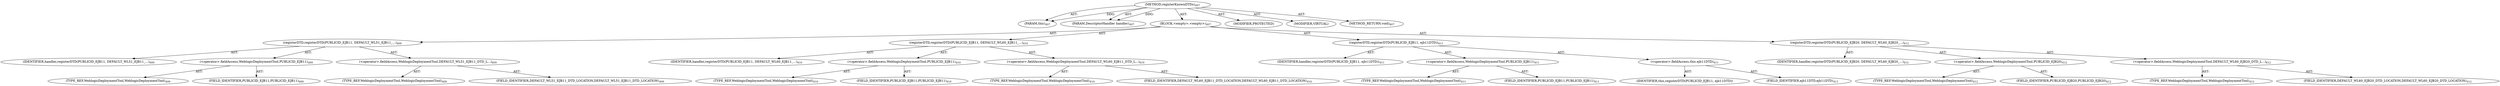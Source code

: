 digraph "registerKnownDTDs" {  
"111669149717" [label = <(METHOD,registerKnownDTDs)<SUB>407</SUB>> ]
"115964117042" [label = <(PARAM,this)<SUB>407</SUB>> ]
"115964117043" [label = <(PARAM,DescriptorHandler handler)<SUB>407</SUB>> ]
"25769803798" [label = <(BLOCK,&lt;empty&gt;,&lt;empty&gt;)<SUB>407</SUB>> ]
"30064771125" [label = <(registerDTD,registerDTD(PUBLICID_EJB11, DEFAULT_WL51_EJB11_...)<SUB>409</SUB>> ]
"68719476819" [label = <(IDENTIFIER,handler,registerDTD(PUBLICID_EJB11, DEFAULT_WL51_EJB11_...)<SUB>409</SUB>> ]
"30064771126" [label = <(&lt;operator&gt;.fieldAccess,WeblogicDeploymentTool.PUBLICID_EJB11)<SUB>409</SUB>> ]
"180388626432" [label = <(TYPE_REF,WeblogicDeploymentTool,WeblogicDeploymentTool)<SUB>409</SUB>> ]
"55834574871" [label = <(FIELD_IDENTIFIER,PUBLICID_EJB11,PUBLICID_EJB11)<SUB>409</SUB>> ]
"30064771127" [label = <(&lt;operator&gt;.fieldAccess,WeblogicDeploymentTool.DEFAULT_WL51_EJB11_DTD_L...)<SUB>409</SUB>> ]
"180388626433" [label = <(TYPE_REF,WeblogicDeploymentTool,WeblogicDeploymentTool)<SUB>409</SUB>> ]
"55834574872" [label = <(FIELD_IDENTIFIER,DEFAULT_WL51_EJB11_DTD_LOCATION,DEFAULT_WL51_EJB11_DTD_LOCATION)<SUB>409</SUB>> ]
"30064771128" [label = <(registerDTD,registerDTD(PUBLICID_EJB11, DEFAULT_WL60_EJB11_...)<SUB>410</SUB>> ]
"68719476820" [label = <(IDENTIFIER,handler,registerDTD(PUBLICID_EJB11, DEFAULT_WL60_EJB11_...)<SUB>410</SUB>> ]
"30064771129" [label = <(&lt;operator&gt;.fieldAccess,WeblogicDeploymentTool.PUBLICID_EJB11)<SUB>410</SUB>> ]
"180388626434" [label = <(TYPE_REF,WeblogicDeploymentTool,WeblogicDeploymentTool)<SUB>410</SUB>> ]
"55834574873" [label = <(FIELD_IDENTIFIER,PUBLICID_EJB11,PUBLICID_EJB11)<SUB>410</SUB>> ]
"30064771130" [label = <(&lt;operator&gt;.fieldAccess,WeblogicDeploymentTool.DEFAULT_WL60_EJB11_DTD_L...)<SUB>410</SUB>> ]
"180388626435" [label = <(TYPE_REF,WeblogicDeploymentTool,WeblogicDeploymentTool)<SUB>410</SUB>> ]
"55834574874" [label = <(FIELD_IDENTIFIER,DEFAULT_WL60_EJB11_DTD_LOCATION,DEFAULT_WL60_EJB11_DTD_LOCATION)<SUB>410</SUB>> ]
"30064771131" [label = <(registerDTD,registerDTD(PUBLICID_EJB11, ejb11DTD))<SUB>411</SUB>> ]
"68719476821" [label = <(IDENTIFIER,handler,registerDTD(PUBLICID_EJB11, ejb11DTD))<SUB>411</SUB>> ]
"30064771132" [label = <(&lt;operator&gt;.fieldAccess,WeblogicDeploymentTool.PUBLICID_EJB11)<SUB>411</SUB>> ]
"180388626436" [label = <(TYPE_REF,WeblogicDeploymentTool,WeblogicDeploymentTool)<SUB>411</SUB>> ]
"55834574875" [label = <(FIELD_IDENTIFIER,PUBLICID_EJB11,PUBLICID_EJB11)<SUB>411</SUB>> ]
"30064771133" [label = <(&lt;operator&gt;.fieldAccess,this.ejb11DTD)<SUB>411</SUB>> ]
"68719476822" [label = <(IDENTIFIER,this,registerDTD(PUBLICID_EJB11, ejb11DTD))> ]
"55834574876" [label = <(FIELD_IDENTIFIER,ejb11DTD,ejb11DTD)<SUB>411</SUB>> ]
"30064771134" [label = <(registerDTD,registerDTD(PUBLICID_EJB20, DEFAULT_WL60_EJB20_...)<SUB>412</SUB>> ]
"68719476823" [label = <(IDENTIFIER,handler,registerDTD(PUBLICID_EJB20, DEFAULT_WL60_EJB20_...)<SUB>412</SUB>> ]
"30064771135" [label = <(&lt;operator&gt;.fieldAccess,WeblogicDeploymentTool.PUBLICID_EJB20)<SUB>412</SUB>> ]
"180388626437" [label = <(TYPE_REF,WeblogicDeploymentTool,WeblogicDeploymentTool)<SUB>412</SUB>> ]
"55834574877" [label = <(FIELD_IDENTIFIER,PUBLICID_EJB20,PUBLICID_EJB20)<SUB>412</SUB>> ]
"30064771136" [label = <(&lt;operator&gt;.fieldAccess,WeblogicDeploymentTool.DEFAULT_WL60_EJB20_DTD_L...)<SUB>412</SUB>> ]
"180388626438" [label = <(TYPE_REF,WeblogicDeploymentTool,WeblogicDeploymentTool)<SUB>412</SUB>> ]
"55834574878" [label = <(FIELD_IDENTIFIER,DEFAULT_WL60_EJB20_DTD_LOCATION,DEFAULT_WL60_EJB20_DTD_LOCATION)<SUB>412</SUB>> ]
"133143986269" [label = <(MODIFIER,PROTECTED)> ]
"133143986270" [label = <(MODIFIER,VIRTUAL)> ]
"128849018901" [label = <(METHOD_RETURN,void)<SUB>407</SUB>> ]
  "111669149717" -> "115964117042"  [ label = "AST: "] 
  "111669149717" -> "115964117043"  [ label = "AST: "] 
  "111669149717" -> "25769803798"  [ label = "AST: "] 
  "111669149717" -> "133143986269"  [ label = "AST: "] 
  "111669149717" -> "133143986270"  [ label = "AST: "] 
  "111669149717" -> "128849018901"  [ label = "AST: "] 
  "25769803798" -> "30064771125"  [ label = "AST: "] 
  "25769803798" -> "30064771128"  [ label = "AST: "] 
  "25769803798" -> "30064771131"  [ label = "AST: "] 
  "25769803798" -> "30064771134"  [ label = "AST: "] 
  "30064771125" -> "68719476819"  [ label = "AST: "] 
  "30064771125" -> "30064771126"  [ label = "AST: "] 
  "30064771125" -> "30064771127"  [ label = "AST: "] 
  "30064771126" -> "180388626432"  [ label = "AST: "] 
  "30064771126" -> "55834574871"  [ label = "AST: "] 
  "30064771127" -> "180388626433"  [ label = "AST: "] 
  "30064771127" -> "55834574872"  [ label = "AST: "] 
  "30064771128" -> "68719476820"  [ label = "AST: "] 
  "30064771128" -> "30064771129"  [ label = "AST: "] 
  "30064771128" -> "30064771130"  [ label = "AST: "] 
  "30064771129" -> "180388626434"  [ label = "AST: "] 
  "30064771129" -> "55834574873"  [ label = "AST: "] 
  "30064771130" -> "180388626435"  [ label = "AST: "] 
  "30064771130" -> "55834574874"  [ label = "AST: "] 
  "30064771131" -> "68719476821"  [ label = "AST: "] 
  "30064771131" -> "30064771132"  [ label = "AST: "] 
  "30064771131" -> "30064771133"  [ label = "AST: "] 
  "30064771132" -> "180388626436"  [ label = "AST: "] 
  "30064771132" -> "55834574875"  [ label = "AST: "] 
  "30064771133" -> "68719476822"  [ label = "AST: "] 
  "30064771133" -> "55834574876"  [ label = "AST: "] 
  "30064771134" -> "68719476823"  [ label = "AST: "] 
  "30064771134" -> "30064771135"  [ label = "AST: "] 
  "30064771134" -> "30064771136"  [ label = "AST: "] 
  "30064771135" -> "180388626437"  [ label = "AST: "] 
  "30064771135" -> "55834574877"  [ label = "AST: "] 
  "30064771136" -> "180388626438"  [ label = "AST: "] 
  "30064771136" -> "55834574878"  [ label = "AST: "] 
  "111669149717" -> "115964117042"  [ label = "DDG: "] 
  "111669149717" -> "115964117043"  [ label = "DDG: "] 
}
